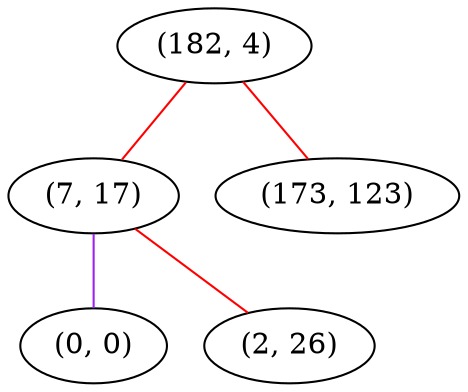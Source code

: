 graph "" {
"(182, 4)";
"(7, 17)";
"(173, 123)";
"(0, 0)";
"(2, 26)";
"(182, 4)" -- "(173, 123)"  [color=red, key=0, weight=1];
"(182, 4)" -- "(7, 17)"  [color=red, key=0, weight=1];
"(7, 17)" -- "(0, 0)"  [color=purple, key=0, weight=4];
"(7, 17)" -- "(2, 26)"  [color=red, key=0, weight=1];
}
